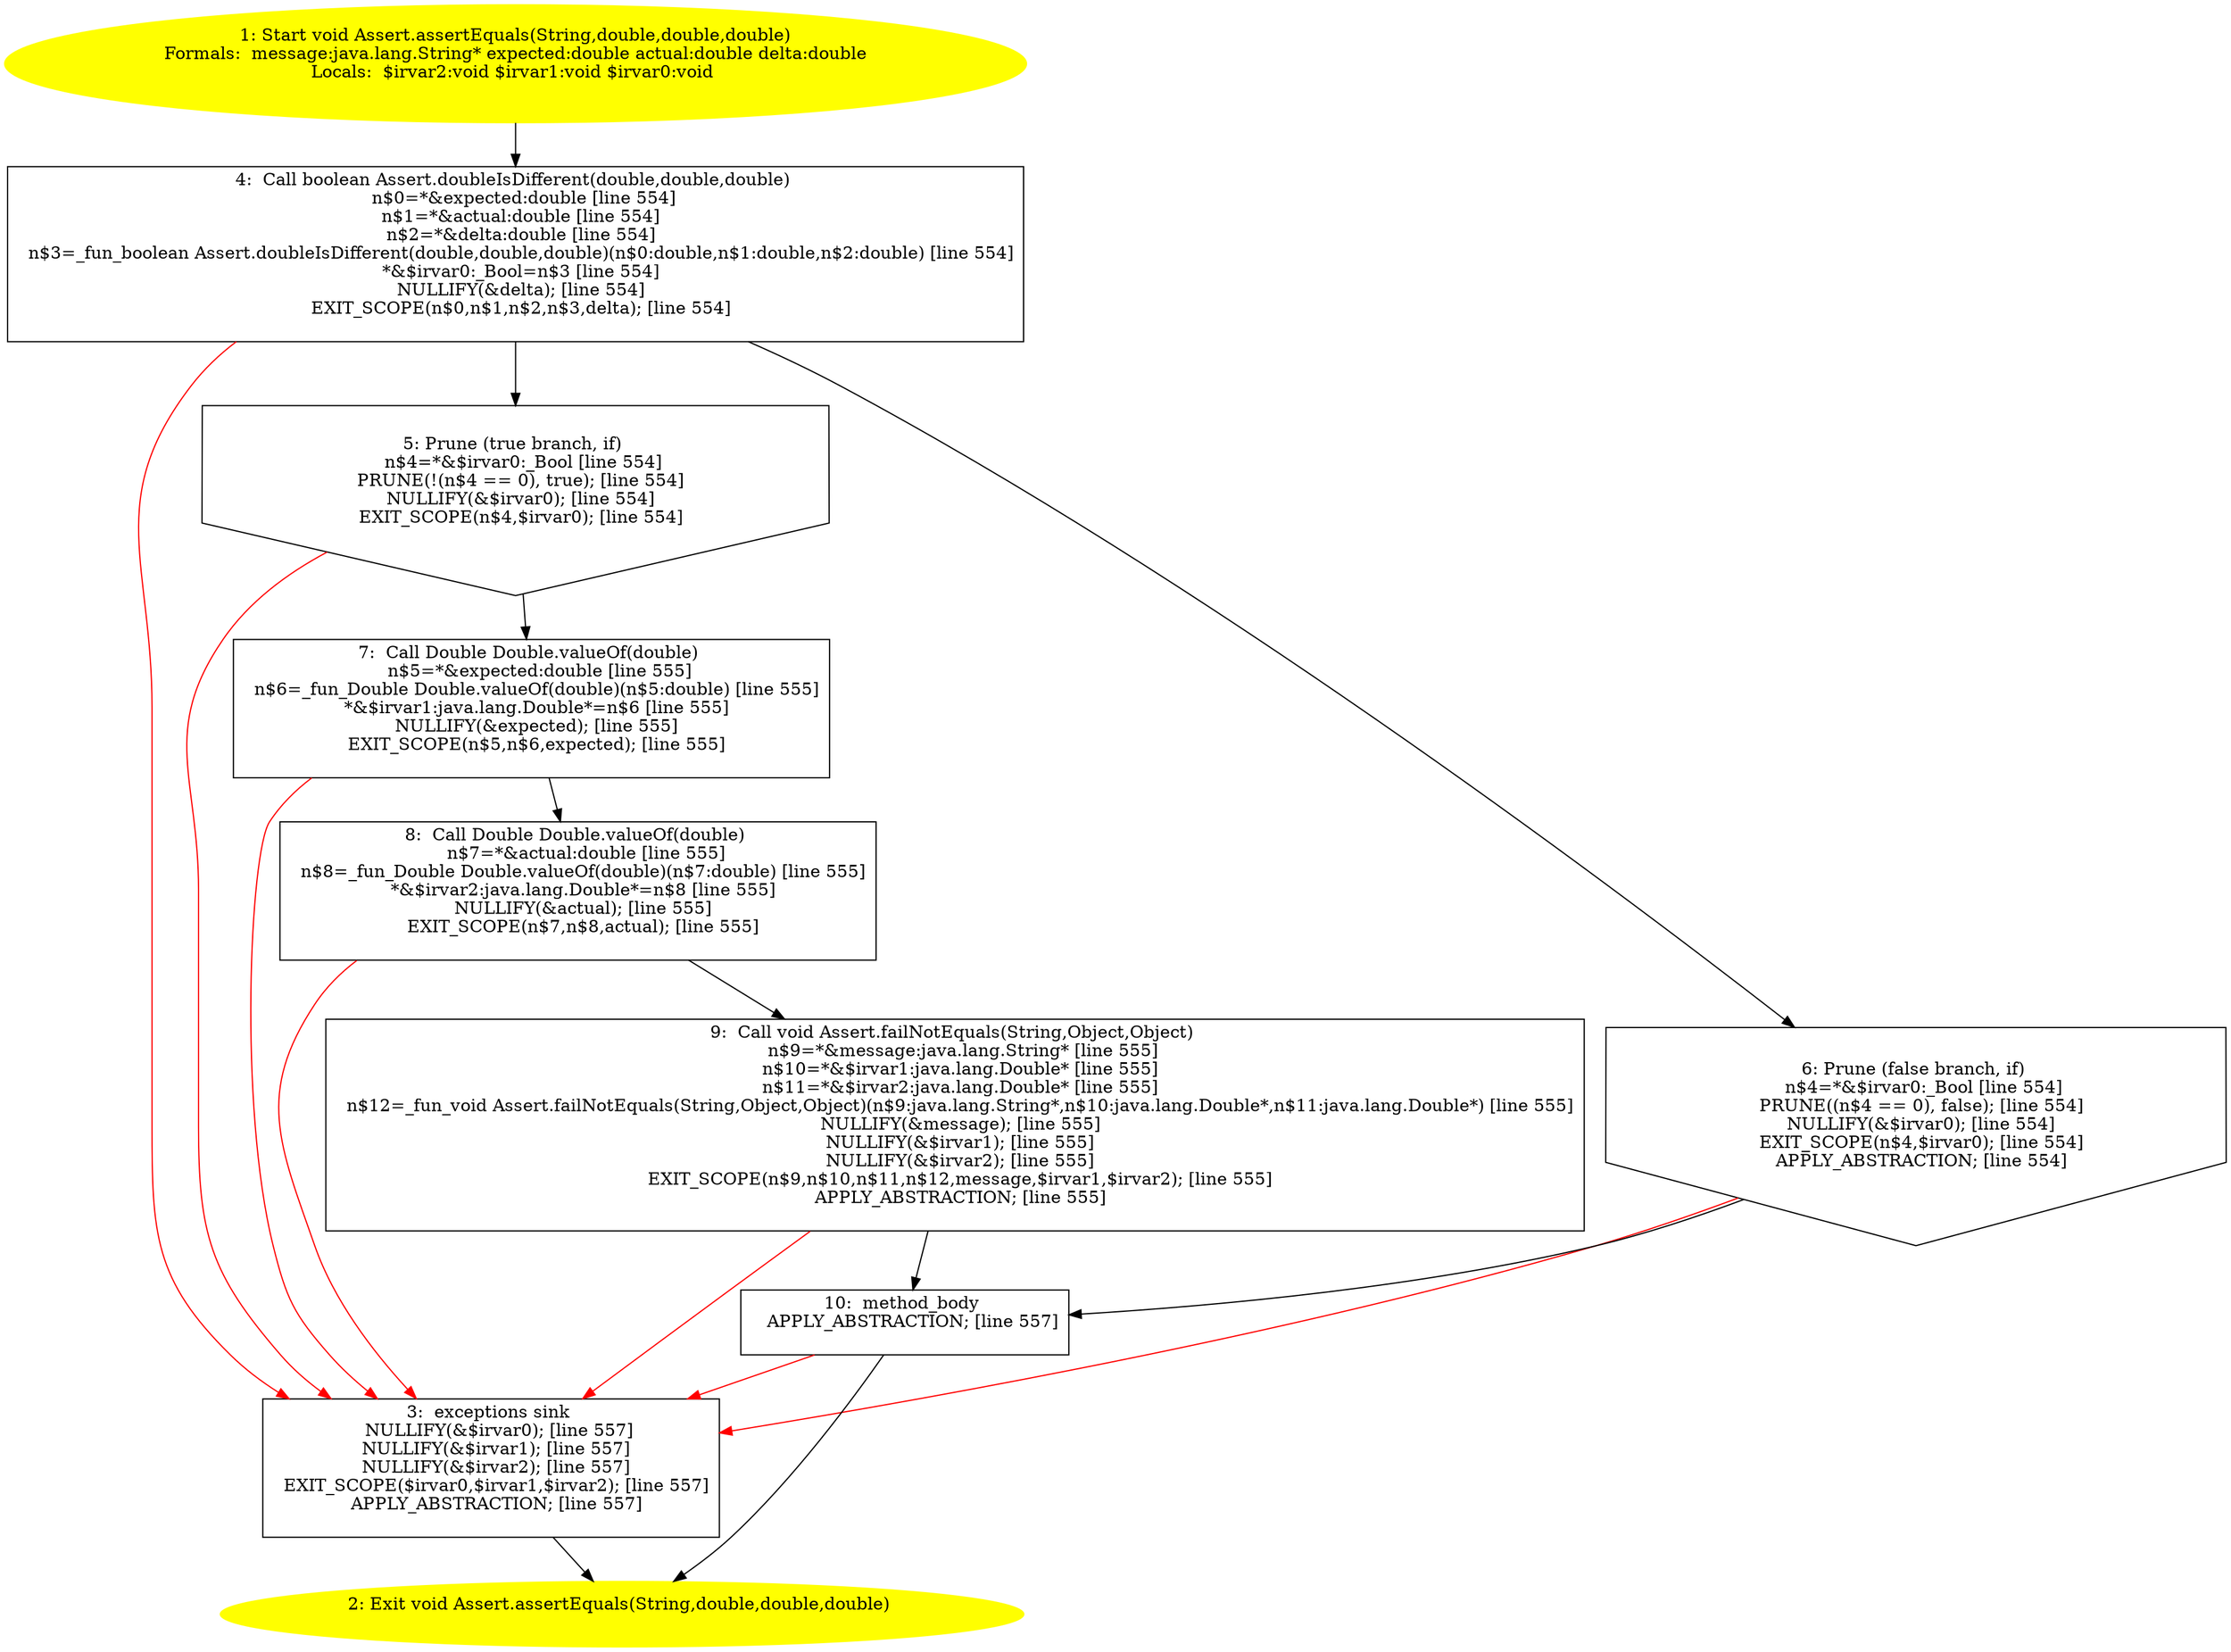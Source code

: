 /* @generated */
digraph cfg {
"org.junit.Assert.assertEquals(java.lang.String,double,double,double):void.9e92b40b179ec378e5acb2055c64087c_1" [label="1: Start void Assert.assertEquals(String,double,double,double)\nFormals:  message:java.lang.String* expected:double actual:double delta:double\nLocals:  $irvar2:void $irvar1:void $irvar0:void \n  " color=yellow style=filled]
	

	 "org.junit.Assert.assertEquals(java.lang.String,double,double,double):void.9e92b40b179ec378e5acb2055c64087c_1" -> "org.junit.Assert.assertEquals(java.lang.String,double,double,double):void.9e92b40b179ec378e5acb2055c64087c_4" ;
"org.junit.Assert.assertEquals(java.lang.String,double,double,double):void.9e92b40b179ec378e5acb2055c64087c_2" [label="2: Exit void Assert.assertEquals(String,double,double,double) \n  " color=yellow style=filled]
	

"org.junit.Assert.assertEquals(java.lang.String,double,double,double):void.9e92b40b179ec378e5acb2055c64087c_3" [label="3:  exceptions sink \n   NULLIFY(&$irvar0); [line 557]\n  NULLIFY(&$irvar1); [line 557]\n  NULLIFY(&$irvar2); [line 557]\n  EXIT_SCOPE($irvar0,$irvar1,$irvar2); [line 557]\n  APPLY_ABSTRACTION; [line 557]\n " shape="box"]
	

	 "org.junit.Assert.assertEquals(java.lang.String,double,double,double):void.9e92b40b179ec378e5acb2055c64087c_3" -> "org.junit.Assert.assertEquals(java.lang.String,double,double,double):void.9e92b40b179ec378e5acb2055c64087c_2" ;
"org.junit.Assert.assertEquals(java.lang.String,double,double,double):void.9e92b40b179ec378e5acb2055c64087c_4" [label="4:  Call boolean Assert.doubleIsDifferent(double,double,double) \n   n$0=*&expected:double [line 554]\n  n$1=*&actual:double [line 554]\n  n$2=*&delta:double [line 554]\n  n$3=_fun_boolean Assert.doubleIsDifferent(double,double,double)(n$0:double,n$1:double,n$2:double) [line 554]\n  *&$irvar0:_Bool=n$3 [line 554]\n  NULLIFY(&delta); [line 554]\n  EXIT_SCOPE(n$0,n$1,n$2,n$3,delta); [line 554]\n " shape="box"]
	

	 "org.junit.Assert.assertEquals(java.lang.String,double,double,double):void.9e92b40b179ec378e5acb2055c64087c_4" -> "org.junit.Assert.assertEquals(java.lang.String,double,double,double):void.9e92b40b179ec378e5acb2055c64087c_5" ;
	 "org.junit.Assert.assertEquals(java.lang.String,double,double,double):void.9e92b40b179ec378e5acb2055c64087c_4" -> "org.junit.Assert.assertEquals(java.lang.String,double,double,double):void.9e92b40b179ec378e5acb2055c64087c_6" ;
	 "org.junit.Assert.assertEquals(java.lang.String,double,double,double):void.9e92b40b179ec378e5acb2055c64087c_4" -> "org.junit.Assert.assertEquals(java.lang.String,double,double,double):void.9e92b40b179ec378e5acb2055c64087c_3" [color="red" ];
"org.junit.Assert.assertEquals(java.lang.String,double,double,double):void.9e92b40b179ec378e5acb2055c64087c_5" [label="5: Prune (true branch, if) \n   n$4=*&$irvar0:_Bool [line 554]\n  PRUNE(!(n$4 == 0), true); [line 554]\n  NULLIFY(&$irvar0); [line 554]\n  EXIT_SCOPE(n$4,$irvar0); [line 554]\n " shape="invhouse"]
	

	 "org.junit.Assert.assertEquals(java.lang.String,double,double,double):void.9e92b40b179ec378e5acb2055c64087c_5" -> "org.junit.Assert.assertEquals(java.lang.String,double,double,double):void.9e92b40b179ec378e5acb2055c64087c_7" ;
	 "org.junit.Assert.assertEquals(java.lang.String,double,double,double):void.9e92b40b179ec378e5acb2055c64087c_5" -> "org.junit.Assert.assertEquals(java.lang.String,double,double,double):void.9e92b40b179ec378e5acb2055c64087c_3" [color="red" ];
"org.junit.Assert.assertEquals(java.lang.String,double,double,double):void.9e92b40b179ec378e5acb2055c64087c_6" [label="6: Prune (false branch, if) \n   n$4=*&$irvar0:_Bool [line 554]\n  PRUNE((n$4 == 0), false); [line 554]\n  NULLIFY(&$irvar0); [line 554]\n  EXIT_SCOPE(n$4,$irvar0); [line 554]\n  APPLY_ABSTRACTION; [line 554]\n " shape="invhouse"]
	

	 "org.junit.Assert.assertEquals(java.lang.String,double,double,double):void.9e92b40b179ec378e5acb2055c64087c_6" -> "org.junit.Assert.assertEquals(java.lang.String,double,double,double):void.9e92b40b179ec378e5acb2055c64087c_10" ;
	 "org.junit.Assert.assertEquals(java.lang.String,double,double,double):void.9e92b40b179ec378e5acb2055c64087c_6" -> "org.junit.Assert.assertEquals(java.lang.String,double,double,double):void.9e92b40b179ec378e5acb2055c64087c_3" [color="red" ];
"org.junit.Assert.assertEquals(java.lang.String,double,double,double):void.9e92b40b179ec378e5acb2055c64087c_7" [label="7:  Call Double Double.valueOf(double) \n   n$5=*&expected:double [line 555]\n  n$6=_fun_Double Double.valueOf(double)(n$5:double) [line 555]\n  *&$irvar1:java.lang.Double*=n$6 [line 555]\n  NULLIFY(&expected); [line 555]\n  EXIT_SCOPE(n$5,n$6,expected); [line 555]\n " shape="box"]
	

	 "org.junit.Assert.assertEquals(java.lang.String,double,double,double):void.9e92b40b179ec378e5acb2055c64087c_7" -> "org.junit.Assert.assertEquals(java.lang.String,double,double,double):void.9e92b40b179ec378e5acb2055c64087c_8" ;
	 "org.junit.Assert.assertEquals(java.lang.String,double,double,double):void.9e92b40b179ec378e5acb2055c64087c_7" -> "org.junit.Assert.assertEquals(java.lang.String,double,double,double):void.9e92b40b179ec378e5acb2055c64087c_3" [color="red" ];
"org.junit.Assert.assertEquals(java.lang.String,double,double,double):void.9e92b40b179ec378e5acb2055c64087c_8" [label="8:  Call Double Double.valueOf(double) \n   n$7=*&actual:double [line 555]\n  n$8=_fun_Double Double.valueOf(double)(n$7:double) [line 555]\n  *&$irvar2:java.lang.Double*=n$8 [line 555]\n  NULLIFY(&actual); [line 555]\n  EXIT_SCOPE(n$7,n$8,actual); [line 555]\n " shape="box"]
	

	 "org.junit.Assert.assertEquals(java.lang.String,double,double,double):void.9e92b40b179ec378e5acb2055c64087c_8" -> "org.junit.Assert.assertEquals(java.lang.String,double,double,double):void.9e92b40b179ec378e5acb2055c64087c_9" ;
	 "org.junit.Assert.assertEquals(java.lang.String,double,double,double):void.9e92b40b179ec378e5acb2055c64087c_8" -> "org.junit.Assert.assertEquals(java.lang.String,double,double,double):void.9e92b40b179ec378e5acb2055c64087c_3" [color="red" ];
"org.junit.Assert.assertEquals(java.lang.String,double,double,double):void.9e92b40b179ec378e5acb2055c64087c_9" [label="9:  Call void Assert.failNotEquals(String,Object,Object) \n   n$9=*&message:java.lang.String* [line 555]\n  n$10=*&$irvar1:java.lang.Double* [line 555]\n  n$11=*&$irvar2:java.lang.Double* [line 555]\n  n$12=_fun_void Assert.failNotEquals(String,Object,Object)(n$9:java.lang.String*,n$10:java.lang.Double*,n$11:java.lang.Double*) [line 555]\n  NULLIFY(&message); [line 555]\n  NULLIFY(&$irvar1); [line 555]\n  NULLIFY(&$irvar2); [line 555]\n  EXIT_SCOPE(n$9,n$10,n$11,n$12,message,$irvar1,$irvar2); [line 555]\n  APPLY_ABSTRACTION; [line 555]\n " shape="box"]
	

	 "org.junit.Assert.assertEquals(java.lang.String,double,double,double):void.9e92b40b179ec378e5acb2055c64087c_9" -> "org.junit.Assert.assertEquals(java.lang.String,double,double,double):void.9e92b40b179ec378e5acb2055c64087c_10" ;
	 "org.junit.Assert.assertEquals(java.lang.String,double,double,double):void.9e92b40b179ec378e5acb2055c64087c_9" -> "org.junit.Assert.assertEquals(java.lang.String,double,double,double):void.9e92b40b179ec378e5acb2055c64087c_3" [color="red" ];
"org.junit.Assert.assertEquals(java.lang.String,double,double,double):void.9e92b40b179ec378e5acb2055c64087c_10" [label="10:  method_body \n   APPLY_ABSTRACTION; [line 557]\n " shape="box"]
	

	 "org.junit.Assert.assertEquals(java.lang.String,double,double,double):void.9e92b40b179ec378e5acb2055c64087c_10" -> "org.junit.Assert.assertEquals(java.lang.String,double,double,double):void.9e92b40b179ec378e5acb2055c64087c_2" ;
	 "org.junit.Assert.assertEquals(java.lang.String,double,double,double):void.9e92b40b179ec378e5acb2055c64087c_10" -> "org.junit.Assert.assertEquals(java.lang.String,double,double,double):void.9e92b40b179ec378e5acb2055c64087c_3" [color="red" ];
}
